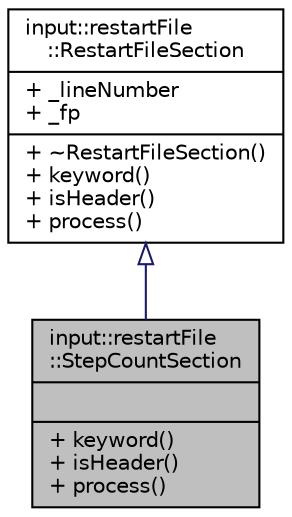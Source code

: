 digraph "input::restartFile::StepCountSection"
{
 // LATEX_PDF_SIZE
  edge [fontname="Helvetica",fontsize="10",labelfontname="Helvetica",labelfontsize="10"];
  node [fontname="Helvetica",fontsize="10",shape=record];
  Node1 [label="{input::restartFile\l::StepCountSection\n||+ keyword()\l+ isHeader()\l+ process()\l}",height=0.2,width=0.4,color="black", fillcolor="grey75", style="filled", fontcolor="black",tooltip="Reads the step count section of a .rst file."];
  Node2 -> Node1 [dir="back",color="midnightblue",fontsize="10",style="solid",arrowtail="onormal",fontname="Helvetica"];
  Node2 [label="{input::restartFile\l::RestartFileSection\n|+ _lineNumber\l+ _fp\l|+ ~RestartFileSection()\l+ keyword()\l+ isHeader()\l+ process()\l}",height=0.2,width=0.4,color="black", fillcolor="white", style="filled",URL="$classinput_1_1restartFile_1_1RestartFileSection.html",tooltip="Base class for all sections of a .rst file."];
}
